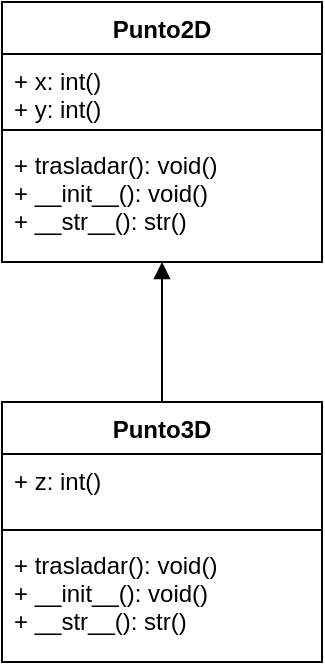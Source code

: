 <mxfile>
    <diagram id="8jl4l02XdUIW4pv6PF6U" name="Page-1">
        <mxGraphModel dx="515" dy="293" grid="1" gridSize="10" guides="1" tooltips="1" connect="1" arrows="1" fold="1" page="1" pageScale="1" pageWidth="827" pageHeight="1169" math="0" shadow="0">
            <root>
                <mxCell id="0"/>
                <mxCell id="1" parent="0"/>
                <mxCell id="6" value="Punto2D" style="swimlane;fontStyle=1;align=center;verticalAlign=top;childLayout=stackLayout;horizontal=1;startSize=26;horizontalStack=0;resizeParent=1;resizeParentMax=0;resizeLast=0;collapsible=1;marginBottom=0;" vertex="1" parent="1">
                    <mxGeometry x="240" y="40" width="160" height="130" as="geometry"/>
                </mxCell>
                <mxCell id="7" value="+ x: int()&#10;+ y: int()" style="text;strokeColor=none;fillColor=none;align=left;verticalAlign=top;spacingLeft=4;spacingRight=4;overflow=hidden;rotatable=0;points=[[0,0.5],[1,0.5]];portConstraint=eastwest;" vertex="1" parent="6">
                    <mxGeometry y="26" width="160" height="34" as="geometry"/>
                </mxCell>
                <mxCell id="8" value="" style="line;strokeWidth=1;fillColor=none;align=left;verticalAlign=middle;spacingTop=-1;spacingLeft=3;spacingRight=3;rotatable=0;labelPosition=right;points=[];portConstraint=eastwest;strokeColor=inherit;" vertex="1" parent="6">
                    <mxGeometry y="60" width="160" height="8" as="geometry"/>
                </mxCell>
                <mxCell id="9" value="+ trasladar(): void()&#10;+ __init__(): void()&#10;+ __str__(): str()&#10; " style="text;strokeColor=none;fillColor=none;align=left;verticalAlign=top;spacingLeft=4;spacingRight=4;overflow=hidden;rotatable=0;points=[[0,0.5],[1,0.5]];portConstraint=eastwest;" vertex="1" parent="6">
                    <mxGeometry y="68" width="160" height="62" as="geometry"/>
                </mxCell>
                <mxCell id="10" value="Punto3D" style="swimlane;fontStyle=1;align=center;verticalAlign=top;childLayout=stackLayout;horizontal=1;startSize=26;horizontalStack=0;resizeParent=1;resizeParentMax=0;resizeLast=0;collapsible=1;marginBottom=0;" vertex="1" parent="1">
                    <mxGeometry x="240" y="240" width="160" height="130" as="geometry"/>
                </mxCell>
                <mxCell id="11" value="+ z: int()" style="text;strokeColor=none;fillColor=none;align=left;verticalAlign=top;spacingLeft=4;spacingRight=4;overflow=hidden;rotatable=0;points=[[0,0.5],[1,0.5]];portConstraint=eastwest;" vertex="1" parent="10">
                    <mxGeometry y="26" width="160" height="34" as="geometry"/>
                </mxCell>
                <mxCell id="12" value="" style="line;strokeWidth=1;fillColor=none;align=left;verticalAlign=middle;spacingTop=-1;spacingLeft=3;spacingRight=3;rotatable=0;labelPosition=right;points=[];portConstraint=eastwest;strokeColor=inherit;" vertex="1" parent="10">
                    <mxGeometry y="60" width="160" height="8" as="geometry"/>
                </mxCell>
                <mxCell id="13" value="+ trasladar(): void()&#10;+ __init__(): void()&#10;+ __str__(): str()&#10; " style="text;strokeColor=none;fillColor=none;align=left;verticalAlign=top;spacingLeft=4;spacingRight=4;overflow=hidden;rotatable=0;points=[[0,0.5],[1,0.5]];portConstraint=eastwest;" vertex="1" parent="10">
                    <mxGeometry y="68" width="160" height="62" as="geometry"/>
                </mxCell>
                <mxCell id="14" value="" style="html=1;verticalAlign=bottom;labelBackgroundColor=none;endArrow=block;endFill=1;entryX=0.5;entryY=1;entryDx=0;entryDy=0;exitX=0.5;exitY=0;exitDx=0;exitDy=0;" edge="1" parent="1" source="10" target="6">
                    <mxGeometry width="160" relative="1" as="geometry">
                        <mxPoint x="260" y="360" as="sourcePoint"/>
                        <mxPoint x="420" y="360" as="targetPoint"/>
                    </mxGeometry>
                </mxCell>
            </root>
        </mxGraphModel>
    </diagram>
</mxfile>
